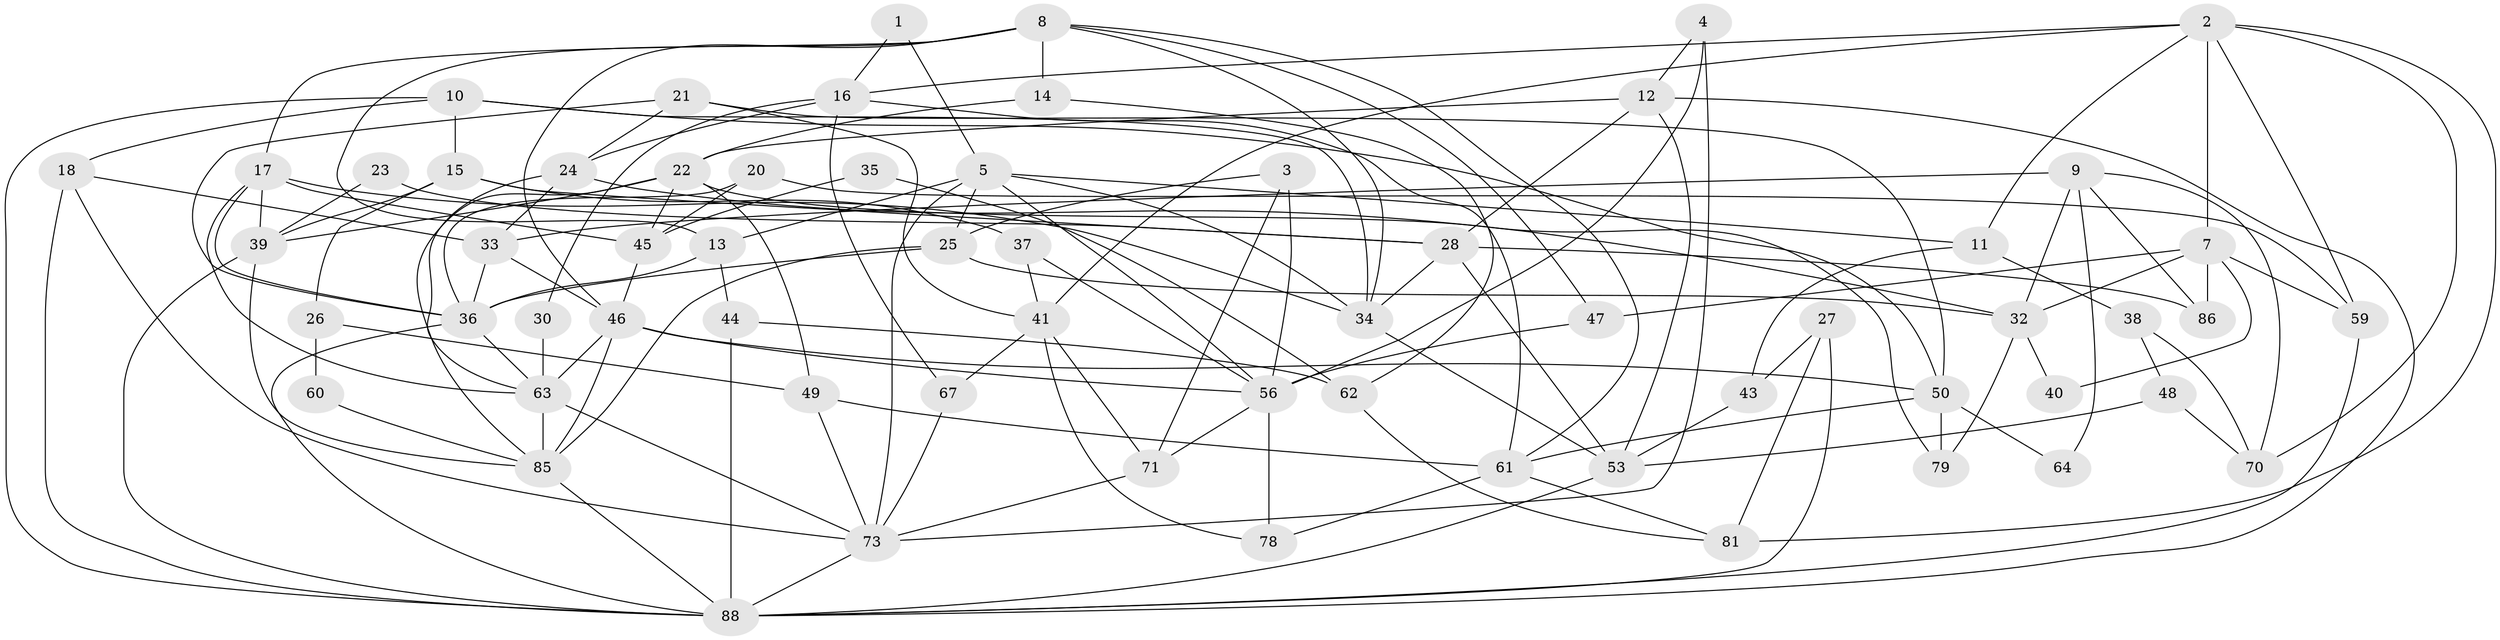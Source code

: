 // Generated by graph-tools (version 1.1) at 2025/52/02/27/25 19:52:01]
// undirected, 63 vertices, 146 edges
graph export_dot {
graph [start="1"]
  node [color=gray90,style=filled];
  1;
  2 [super="+57"];
  3 [super="+6"];
  4;
  5 [super="+42"];
  7 [super="+74"];
  8 [super="+69"];
  9;
  10;
  11 [super="+31"];
  12;
  13 [super="+19"];
  14;
  15;
  16 [super="+76"];
  17 [super="+29"];
  18;
  20;
  21;
  22 [super="+83"];
  23;
  24;
  25 [super="+52"];
  26;
  27;
  28;
  30;
  32 [super="+54"];
  33 [super="+51"];
  34 [super="+55"];
  35;
  36 [super="+68"];
  37;
  38;
  39 [super="+77"];
  40;
  41 [super="+58"];
  43;
  44;
  45;
  46 [super="+72"];
  47;
  48;
  49;
  50 [super="+80"];
  53 [super="+75"];
  56 [super="+65"];
  59;
  60;
  61 [super="+66"];
  62;
  63 [super="+84"];
  64;
  67;
  70;
  71;
  73 [super="+82"];
  78;
  79;
  81;
  85 [super="+90"];
  86 [super="+87"];
  88 [super="+89"];
  1 -- 16;
  1 -- 5;
  2 -- 59;
  2 -- 11;
  2 -- 41;
  2 -- 16;
  2 -- 81;
  2 -- 70;
  2 -- 7;
  3 -- 71;
  3 -- 25;
  3 -- 56 [weight=2];
  4 -- 12;
  4 -- 56 [weight=2];
  4 -- 73;
  5 -- 25;
  5 -- 11;
  5 -- 34;
  5 -- 56;
  5 -- 73;
  5 -- 13;
  7 -- 59;
  7 -- 32;
  7 -- 40;
  7 -- 47;
  7 -- 86;
  8 -- 47;
  8 -- 34;
  8 -- 14;
  8 -- 61;
  8 -- 13;
  8 -- 46;
  8 -- 17;
  9 -- 86;
  9 -- 64;
  9 -- 70;
  9 -- 33;
  9 -- 32;
  10 -- 18;
  10 -- 15;
  10 -- 50;
  10 -- 34;
  10 -- 88;
  11 -- 43;
  11 -- 38;
  12 -- 28;
  12 -- 53;
  12 -- 22;
  12 -- 88;
  13 -- 36 [weight=2];
  13 -- 44;
  14 -- 62;
  14 -- 22;
  15 -- 37;
  15 -- 26;
  15 -- 28;
  15 -- 39;
  16 -- 67;
  16 -- 30;
  16 -- 61;
  16 -- 24;
  17 -- 36;
  17 -- 39;
  17 -- 34;
  17 -- 45;
  17 -- 63;
  18 -- 33;
  18 -- 73;
  18 -- 88;
  20 -- 45;
  20 -- 59;
  20 -- 36;
  21 -- 24;
  21 -- 41;
  21 -- 36;
  21 -- 50;
  22 -- 39;
  22 -- 79;
  22 -- 49;
  22 -- 45;
  22 -- 85;
  23 -- 39;
  23 -- 28;
  24 -- 33;
  24 -- 63;
  24 -- 32;
  25 -- 32;
  25 -- 36;
  25 -- 85;
  26 -- 49;
  26 -- 60;
  27 -- 81;
  27 -- 88;
  27 -- 43;
  28 -- 34;
  28 -- 53;
  28 -- 86;
  30 -- 63 [weight=2];
  32 -- 79;
  32 -- 40;
  33 -- 46;
  33 -- 36;
  34 -- 53;
  35 -- 45;
  35 -- 62;
  36 -- 88;
  36 -- 63;
  37 -- 56;
  37 -- 41;
  38 -- 48;
  38 -- 70;
  39 -- 88;
  39 -- 85;
  41 -- 67;
  41 -- 71;
  41 -- 78;
  43 -- 53;
  44 -- 88;
  44 -- 62;
  45 -- 46;
  46 -- 50;
  46 -- 63 [weight=2];
  46 -- 85;
  46 -- 56;
  47 -- 56;
  48 -- 70;
  48 -- 53;
  49 -- 73;
  49 -- 61;
  50 -- 64;
  50 -- 79;
  50 -- 61;
  53 -- 88;
  56 -- 78;
  56 -- 71;
  59 -- 88;
  60 -- 85;
  61 -- 81;
  61 -- 78;
  62 -- 81;
  63 -- 85;
  63 -- 73;
  67 -- 73;
  71 -- 73;
  73 -- 88;
  85 -- 88;
}
